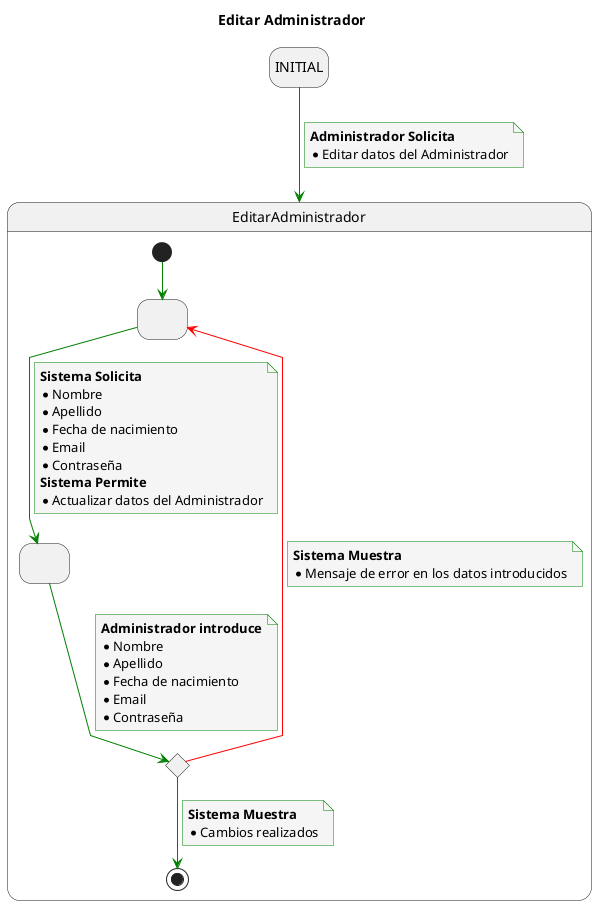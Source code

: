 @startuml

title Editar Administrador

skinparam {
    NoteBackgroundColor #whiteSmoke
    ArrowColor #green
    NoteBorderColor #green
    linetype polyline
}

hide empty description

state startState as "INITIAL"

startState --> EditarAdministrador
note on link
    <b>Administrador Solicita</b>
    * Editar datos del Administrador
end note

state EditarAdministrador {
state 2 as " "
state 3 as " "
state 4 <<choice>>

[*] -down-> 2

2 -down-> 3
note on link
<b>Sistema Solicita</b>
* Nombre
* Apellido
* Fecha de nacimiento
* Email
* Contraseña
<b>Sistema Permite</b>
* Actualizar datos del Administrador
end note

3 -down-> 4
note on link
<b>Administrador introduce</b>
* Nombre
* Apellido
* Fecha de nacimiento
* Email
* Contraseña
end note

4 -down-> [*]
note on link
<b>Sistema Muestra</b>
* Cambios realizados
end note

4 -[#red]-> 2
note on link
<b>Sistema Muestra</b>
* Mensaje de error en los datos introducidos
end note

}

@enduml
